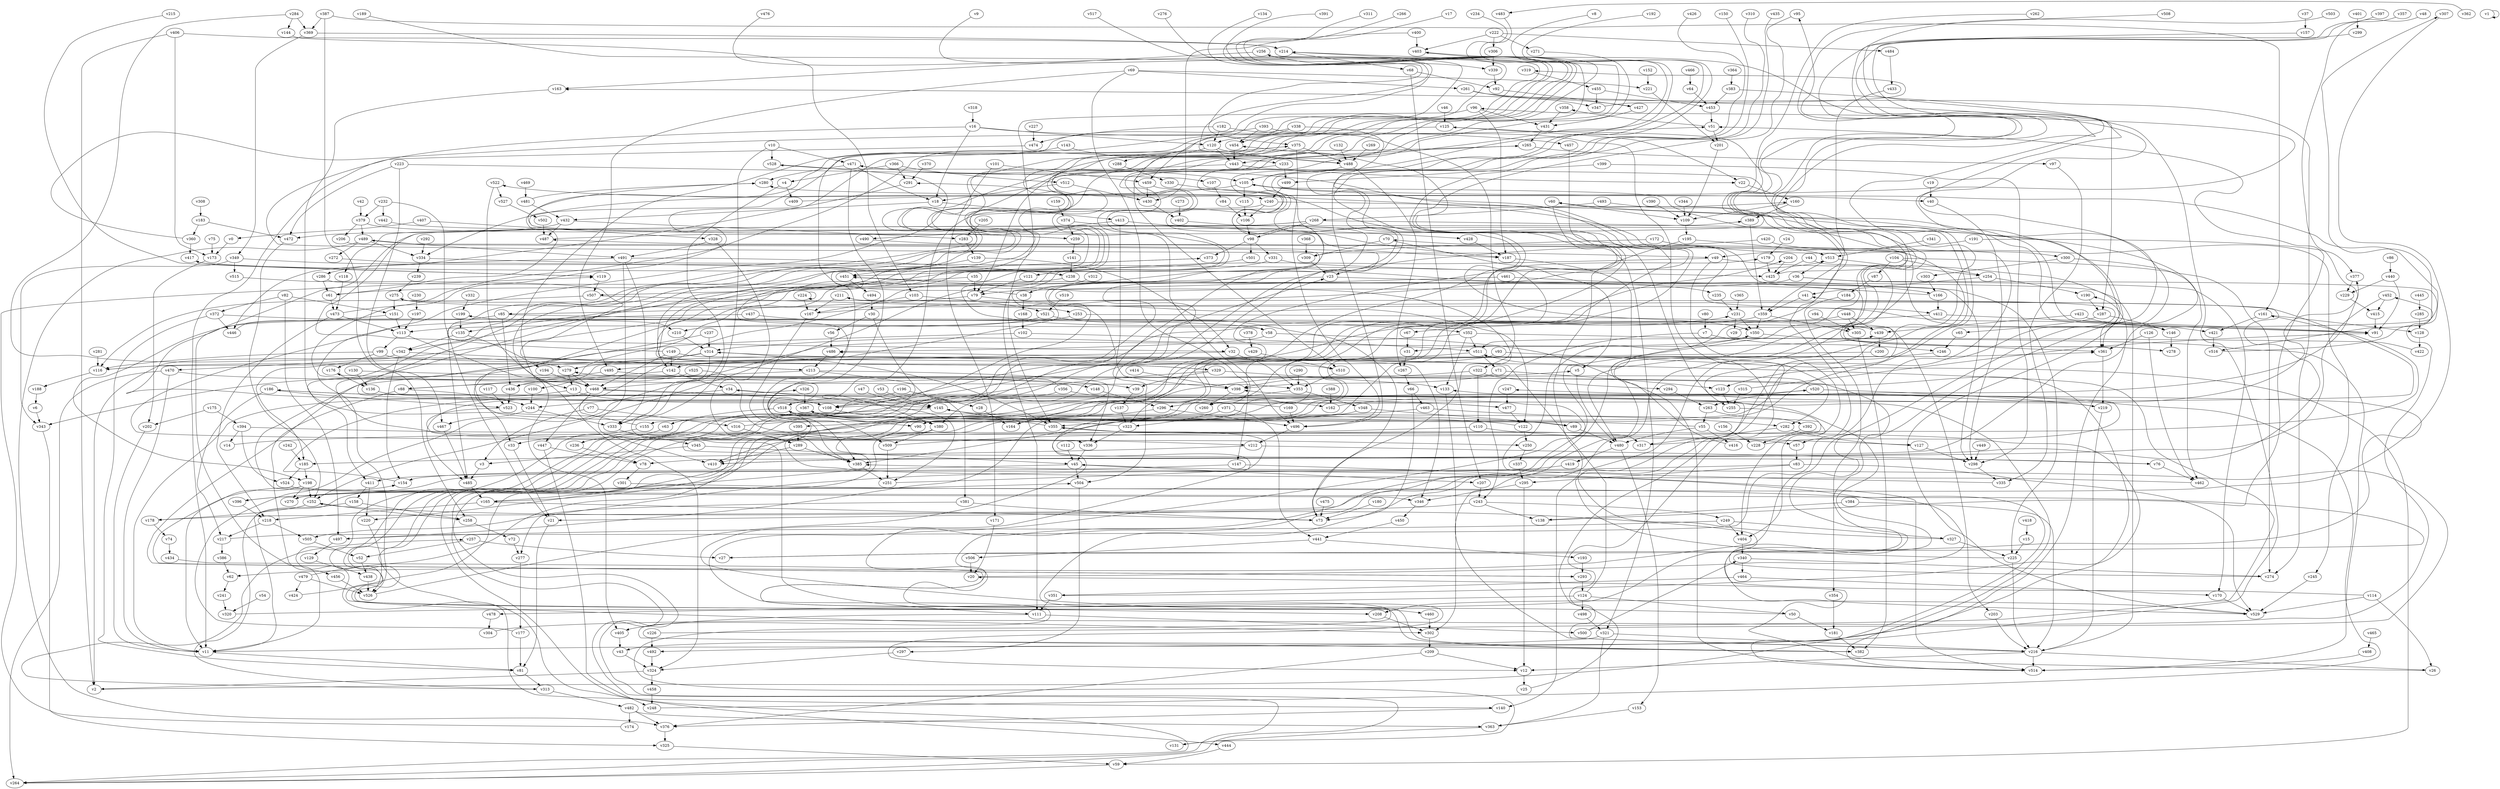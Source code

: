 // Benchmark game 789 - 530 vertices
// time_bound: 238
// targets: v345
digraph G {
    v0 [name="v0", player=0];
    v1 [name="v1", player=0];
    v2 [name="v2", player=0];
    v3 [name="v3", player=0];
    v4 [name="v4", player=0];
    v5 [name="v5", player=0];
    v6 [name="v6", player=0];
    v7 [name="v7", player=1];
    v8 [name="v8", player=0];
    v9 [name="v9", player=0];
    v10 [name="v10", player=1];
    v11 [name="v11", player=0];
    v12 [name="v12", player=0];
    v13 [name="v13", player=0];
    v14 [name="v14", player=1];
    v15 [name="v15", player=0];
    v16 [name="v16", player=1];
    v17 [name="v17", player=0];
    v18 [name="v18", player=0];
    v19 [name="v19", player=0];
    v20 [name="v20", player=1];
    v21 [name="v21", player=0];
    v22 [name="v22", player=1];
    v23 [name="v23", player=0];
    v24 [name="v24", player=0];
    v25 [name="v25", player=0];
    v26 [name="v26", player=1];
    v27 [name="v27", player=0];
    v28 [name="v28", player=1];
    v29 [name="v29", player=1];
    v30 [name="v30", player=0];
    v31 [name="v31", player=1];
    v32 [name="v32", player=1];
    v33 [name="v33", player=1];
    v34 [name="v34", player=1];
    v35 [name="v35", player=0];
    v36 [name="v36", player=1];
    v37 [name="v37", player=0];
    v38 [name="v38", player=0];
    v39 [name="v39", player=1];
    v40 [name="v40", player=0];
    v41 [name="v41", player=1];
    v42 [name="v42", player=0];
    v43 [name="v43", player=0];
    v44 [name="v44", player=1];
    v45 [name="v45", player=1];
    v46 [name="v46", player=0];
    v47 [name="v47", player=0];
    v48 [name="v48", player=0];
    v49 [name="v49", player=0];
    v50 [name="v50", player=1];
    v51 [name="v51", player=1];
    v52 [name="v52", player=1];
    v53 [name="v53", player=0];
    v54 [name="v54", player=1];
    v55 [name="v55", player=0];
    v56 [name="v56", player=1];
    v57 [name="v57", player=0];
    v58 [name="v58", player=1];
    v59 [name="v59", player=1];
    v60 [name="v60", player=1];
    v61 [name="v61", player=1];
    v62 [name="v62", player=0];
    v63 [name="v63", player=0];
    v64 [name="v64", player=1];
    v65 [name="v65", player=1];
    v66 [name="v66", player=1];
    v67 [name="v67", player=0];
    v68 [name="v68", player=0];
    v69 [name="v69", player=1];
    v70 [name="v70", player=1];
    v71 [name="v71", player=0];
    v72 [name="v72", player=1];
    v73 [name="v73", player=0];
    v74 [name="v74", player=1];
    v75 [name="v75", player=0];
    v76 [name="v76", player=1];
    v77 [name="v77", player=1];
    v78 [name="v78", player=1];
    v79 [name="v79", player=1];
    v80 [name="v80", player=1];
    v81 [name="v81", player=0];
    v82 [name="v82", player=1];
    v83 [name="v83", player=1];
    v84 [name="v84", player=0];
    v85 [name="v85", player=0];
    v86 [name="v86", player=0];
    v87 [name="v87", player=1];
    v88 [name="v88", player=1];
    v89 [name="v89", player=1];
    v90 [name="v90", player=0];
    v91 [name="v91", player=1];
    v92 [name="v92", player=0];
    v93 [name="v93", player=0];
    v94 [name="v94", player=0];
    v95 [name="v95", player=0];
    v96 [name="v96", player=1];
    v97 [name="v97", player=1];
    v98 [name="v98", player=0];
    v99 [name="v99", player=1];
    v100 [name="v100", player=0];
    v101 [name="v101", player=1];
    v102 [name="v102", player=1];
    v103 [name="v103", player=0];
    v104 [name="v104", player=0];
    v105 [name="v105", player=1];
    v106 [name="v106", player=0];
    v107 [name="v107", player=1];
    v108 [name="v108", player=0];
    v109 [name="v109", player=1];
    v110 [name="v110", player=1];
    v111 [name="v111", player=1];
    v112 [name="v112", player=0];
    v113 [name="v113", player=1];
    v114 [name="v114", player=1];
    v115 [name="v115", player=0];
    v116 [name="v116", player=1];
    v117 [name="v117", player=0];
    v118 [name="v118", player=1];
    v119 [name="v119", player=0];
    v120 [name="v120", player=0];
    v121 [name="v121", player=1];
    v122 [name="v122", player=1];
    v123 [name="v123", player=0];
    v124 [name="v124", player=1];
    v125 [name="v125", player=1];
    v126 [name="v126", player=0];
    v127 [name="v127", player=0];
    v128 [name="v128", player=0];
    v129 [name="v129", player=0];
    v130 [name="v130", player=1];
    v131 [name="v131", player=1];
    v132 [name="v132", player=1];
    v133 [name="v133", player=1];
    v134 [name="v134", player=0];
    v135 [name="v135", player=1];
    v136 [name="v136", player=0];
    v137 [name="v137", player=1];
    v138 [name="v138", player=0];
    v139 [name="v139", player=1];
    v140 [name="v140", player=0];
    v141 [name="v141", player=0];
    v142 [name="v142", player=1];
    v143 [name="v143", player=0];
    v144 [name="v144", player=0];
    v145 [name="v145", player=1];
    v146 [name="v146", player=1];
    v147 [name="v147", player=1];
    v148 [name="v148", player=1];
    v149 [name="v149", player=1];
    v150 [name="v150", player=1];
    v151 [name="v151", player=1];
    v152 [name="v152", player=0];
    v153 [name="v153", player=1];
    v154 [name="v154", player=1];
    v155 [name="v155", player=0];
    v156 [name="v156", player=1];
    v157 [name="v157", player=1];
    v158 [name="v158", player=1];
    v159 [name="v159", player=0];
    v160 [name="v160", player=0];
    v161 [name="v161", player=0];
    v162 [name="v162", player=0];
    v163 [name="v163", player=0];
    v164 [name="v164", player=0];
    v165 [name="v165", player=1];
    v166 [name="v166", player=0];
    v167 [name="v167", player=0];
    v168 [name="v168", player=1];
    v169 [name="v169", player=1];
    v170 [name="v170", player=0];
    v171 [name="v171", player=0];
    v172 [name="v172", player=1];
    v173 [name="v173", player=0];
    v174 [name="v174", player=0];
    v175 [name="v175", player=0];
    v176 [name="v176", player=0];
    v177 [name="v177", player=1];
    v178 [name="v178", player=0];
    v179 [name="v179", player=0];
    v180 [name="v180", player=0];
    v181 [name="v181", player=1];
    v182 [name="v182", player=1];
    v183 [name="v183", player=0];
    v184 [name="v184", player=0];
    v185 [name="v185", player=1];
    v186 [name="v186", player=1];
    v187 [name="v187", player=0];
    v188 [name="v188", player=1];
    v189 [name="v189", player=0];
    v190 [name="v190", player=1];
    v191 [name="v191", player=0];
    v192 [name="v192", player=0];
    v193 [name="v193", player=0];
    v194 [name="v194", player=1];
    v195 [name="v195", player=1];
    v196 [name="v196", player=1];
    v197 [name="v197", player=1];
    v198 [name="v198", player=0];
    v199 [name="v199", player=0];
    v200 [name="v200", player=0];
    v201 [name="v201", player=1];
    v202 [name="v202", player=1];
    v203 [name="v203", player=0];
    v204 [name="v204", player=0];
    v205 [name="v205", player=0];
    v206 [name="v206", player=0];
    v207 [name="v207", player=0];
    v208 [name="v208", player=0];
    v209 [name="v209", player=1];
    v210 [name="v210", player=1];
    v211 [name="v211", player=0];
    v212 [name="v212", player=0];
    v213 [name="v213", player=1];
    v214 [name="v214", player=0];
    v215 [name="v215", player=0];
    v216 [name="v216", player=1];
    v217 [name="v217", player=0];
    v218 [name="v218", player=0];
    v219 [name="v219", player=0];
    v220 [name="v220", player=0];
    v221 [name="v221", player=1];
    v222 [name="v222", player=1];
    v223 [name="v223", player=1];
    v224 [name="v224", player=1];
    v225 [name="v225", player=1];
    v226 [name="v226", player=1];
    v227 [name="v227", player=1];
    v228 [name="v228", player=0];
    v229 [name="v229", player=0];
    v230 [name="v230", player=0];
    v231 [name="v231", player=0];
    v232 [name="v232", player=1];
    v233 [name="v233", player=0];
    v234 [name="v234", player=1];
    v235 [name="v235", player=1];
    v236 [name="v236", player=1];
    v237 [name="v237", player=0];
    v238 [name="v238", player=0];
    v239 [name="v239", player=0];
    v240 [name="v240", player=1];
    v241 [name="v241", player=0];
    v242 [name="v242", player=0];
    v243 [name="v243", player=1];
    v244 [name="v244", player=1];
    v245 [name="v245", player=0];
    v246 [name="v246", player=0];
    v247 [name="v247", player=0];
    v248 [name="v248", player=1];
    v249 [name="v249", player=0];
    v250 [name="v250", player=1];
    v251 [name="v251", player=0];
    v252 [name="v252", player=1];
    v253 [name="v253", player=0];
    v254 [name="v254", player=0];
    v255 [name="v255", player=0];
    v256 [name="v256", player=0];
    v257 [name="v257", player=0];
    v258 [name="v258", player=0];
    v259 [name="v259", player=0];
    v260 [name="v260", player=1];
    v261 [name="v261", player=1];
    v262 [name="v262", player=1];
    v263 [name="v263", player=1];
    v264 [name="v264", player=0];
    v265 [name="v265", player=0];
    v266 [name="v266", player=1];
    v267 [name="v267", player=1];
    v268 [name="v268", player=0];
    v269 [name="v269", player=0];
    v270 [name="v270", player=1];
    v271 [name="v271", player=1];
    v272 [name="v272", player=1];
    v273 [name="v273", player=0];
    v274 [name="v274", player=1];
    v275 [name="v275", player=0];
    v276 [name="v276", player=0];
    v277 [name="v277", player=1];
    v278 [name="v278", player=0];
    v279 [name="v279", player=1];
    v280 [name="v280", player=0];
    v281 [name="v281", player=1];
    v282 [name="v282", player=1];
    v283 [name="v283", player=0];
    v284 [name="v284", player=1];
    v285 [name="v285", player=0];
    v286 [name="v286", player=1];
    v287 [name="v287", player=0];
    v288 [name="v288", player=1];
    v289 [name="v289", player=1];
    v290 [name="v290", player=0];
    v291 [name="v291", player=0];
    v292 [name="v292", player=0];
    v293 [name="v293", player=1];
    v294 [name="v294", player=0];
    v295 [name="v295", player=1];
    v296 [name="v296", player=0];
    v297 [name="v297", player=1];
    v298 [name="v298", player=0];
    v299 [name="v299", player=0];
    v300 [name="v300", player=1];
    v301 [name="v301", player=1];
    v302 [name="v302", player=0];
    v303 [name="v303", player=0];
    v304 [name="v304", player=0];
    v305 [name="v305", player=0];
    v306 [name="v306", player=0];
    v307 [name="v307", player=0];
    v308 [name="v308", player=1];
    v309 [name="v309", player=0];
    v310 [name="v310", player=0];
    v311 [name="v311", player=0];
    v312 [name="v312", player=0];
    v313 [name="v313", player=0];
    v314 [name="v314", player=0];
    v315 [name="v315", player=1];
    v316 [name="v316", player=0];
    v317 [name="v317", player=1];
    v318 [name="v318", player=1];
    v319 [name="v319", player=1];
    v320 [name="v320", player=0];
    v321 [name="v321", player=1];
    v322 [name="v322", player=0];
    v323 [name="v323", player=0];
    v324 [name="v324", player=1];
    v325 [name="v325", player=0];
    v326 [name="v326", player=0];
    v327 [name="v327", player=0];
    v328 [name="v328", player=0];
    v329 [name="v329", player=0];
    v330 [name="v330", player=1];
    v331 [name="v331", player=0];
    v332 [name="v332", player=0];
    v333 [name="v333", player=1];
    v334 [name="v334", player=0];
    v335 [name="v335", player=1];
    v336 [name="v336", player=1];
    v337 [name="v337", player=0];
    v338 [name="v338", player=0];
    v339 [name="v339", player=0];
    v340 [name="v340", player=0];
    v341 [name="v341", player=1];
    v342 [name="v342", player=0];
    v343 [name="v343", player=0];
    v344 [name="v344", player=0];
    v345 [name="v345", player=1, target=1];
    v346 [name="v346", player=1];
    v347 [name="v347", player=1];
    v348 [name="v348", player=0];
    v349 [name="v349", player=0];
    v350 [name="v350", player=0];
    v351 [name="v351", player=1];
    v352 [name="v352", player=0];
    v353 [name="v353", player=0];
    v354 [name="v354", player=0];
    v355 [name="v355", player=1];
    v356 [name="v356", player=0];
    v357 [name="v357", player=0];
    v358 [name="v358", player=1];
    v359 [name="v359", player=0];
    v360 [name="v360", player=0];
    v361 [name="v361", player=0];
    v362 [name="v362", player=0];
    v363 [name="v363", player=1];
    v364 [name="v364", player=0];
    v365 [name="v365", player=0];
    v366 [name="v366", player=1];
    v367 [name="v367", player=1];
    v368 [name="v368", player=0];
    v369 [name="v369", player=1];
    v370 [name="v370", player=0];
    v371 [name="v371", player=1];
    v372 [name="v372", player=1];
    v373 [name="v373", player=0];
    v374 [name="v374", player=1];
    v375 [name="v375", player=1];
    v376 [name="v376", player=1];
    v377 [name="v377", player=0];
    v378 [name="v378", player=1];
    v379 [name="v379", player=0];
    v380 [name="v380", player=0];
    v381 [name="v381", player=0];
    v382 [name="v382", player=1];
    v383 [name="v383", player=0];
    v384 [name="v384", player=0];
    v385 [name="v385", player=0];
    v386 [name="v386", player=1];
    v387 [name="v387", player=1];
    v388 [name="v388", player=0];
    v389 [name="v389", player=0];
    v390 [name="v390", player=0];
    v391 [name="v391", player=0];
    v392 [name="v392", player=1];
    v393 [name="v393", player=1];
    v394 [name="v394", player=0];
    v395 [name="v395", player=1];
    v396 [name="v396", player=0];
    v397 [name="v397", player=1];
    v398 [name="v398", player=0];
    v399 [name="v399", player=1];
    v400 [name="v400", player=1];
    v401 [name="v401", player=1];
    v402 [name="v402", player=0];
    v403 [name="v403", player=0];
    v404 [name="v404", player=0];
    v405 [name="v405", player=1];
    v406 [name="v406", player=0];
    v407 [name="v407", player=0];
    v408 [name="v408", player=1];
    v409 [name="v409", player=0];
    v410 [name="v410", player=0];
    v411 [name="v411", player=0];
    v412 [name="v412", player=1];
    v413 [name="v413", player=0];
    v414 [name="v414", player=0];
    v415 [name="v415", player=1];
    v416 [name="v416", player=1];
    v417 [name="v417", player=0];
    v418 [name="v418", player=1];
    v419 [name="v419", player=0];
    v420 [name="v420", player=0];
    v421 [name="v421", player=1];
    v422 [name="v422", player=0];
    v423 [name="v423", player=0];
    v424 [name="v424", player=1];
    v425 [name="v425", player=0];
    v426 [name="v426", player=0];
    v427 [name="v427", player=1];
    v428 [name="v428", player=1];
    v429 [name="v429", player=0];
    v430 [name="v430", player=1];
    v431 [name="v431", player=0];
    v432 [name="v432", player=0];
    v433 [name="v433", player=0];
    v434 [name="v434", player=1];
    v435 [name="v435", player=0];
    v436 [name="v436", player=1];
    v437 [name="v437", player=1];
    v438 [name="v438", player=1];
    v439 [name="v439", player=1];
    v440 [name="v440", player=1];
    v441 [name="v441", player=0];
    v442 [name="v442", player=1];
    v443 [name="v443", player=1];
    v444 [name="v444", player=1];
    v445 [name="v445", player=1];
    v446 [name="v446", player=1];
    v447 [name="v447", player=0];
    v448 [name="v448", player=1];
    v449 [name="v449", player=0];
    v450 [name="v450", player=0];
    v451 [name="v451", player=0];
    v452 [name="v452", player=1];
    v453 [name="v453", player=1];
    v454 [name="v454", player=0];
    v455 [name="v455", player=0];
    v456 [name="v456", player=0];
    v457 [name="v457", player=1];
    v458 [name="v458", player=0];
    v459 [name="v459", player=1];
    v460 [name="v460", player=1];
    v461 [name="v461", player=0];
    v462 [name="v462", player=1];
    v463 [name="v463", player=1];
    v464 [name="v464", player=0];
    v465 [name="v465", player=1];
    v466 [name="v466", player=1];
    v467 [name="v467", player=1];
    v468 [name="v468", player=1];
    v469 [name="v469", player=1];
    v470 [name="v470", player=1];
    v471 [name="v471", player=1];
    v472 [name="v472", player=1];
    v473 [name="v473", player=0];
    v474 [name="v474", player=0];
    v475 [name="v475", player=1];
    v476 [name="v476", player=0];
    v477 [name="v477", player=0];
    v478 [name="v478", player=0];
    v479 [name="v479", player=0];
    v480 [name="v480", player=1];
    v481 [name="v481", player=0];
    v482 [name="v482", player=1];
    v483 [name="v483", player=1];
    v484 [name="v484", player=0];
    v485 [name="v485", player=0];
    v486 [name="v486", player=0];
    v487 [name="v487", player=1];
    v488 [name="v488", player=1];
    v489 [name="v489", player=0];
    v490 [name="v490", player=0];
    v491 [name="v491", player=1];
    v492 [name="v492", player=1];
    v493 [name="v493", player=1];
    v494 [name="v494", player=0];
    v495 [name="v495", player=0];
    v496 [name="v496", player=0];
    v497 [name="v497", player=1];
    v498 [name="v498", player=0];
    v499 [name="v499", player=1];
    v500 [name="v500", player=1];
    v501 [name="v501", player=1];
    v502 [name="v502", player=0];
    v503 [name="v503", player=1];
    v504 [name="v504", player=1];
    v505 [name="v505", player=1];
    v506 [name="v506", player=1];
    v507 [name="v507", player=1];
    v508 [name="v508", player=1];
    v509 [name="v509", player=1];
    v510 [name="v510", player=1];
    v511 [name="v511", player=0];
    v512 [name="v512", player=1];
    v513 [name="v513", player=0];
    v514 [name="v514", player=1];
    v515 [name="v515", player=1];
    v516 [name="v516", player=0];
    v517 [name="v517", player=1];
    v518 [name="v518", player=1];
    v519 [name="v519", player=0];
    v520 [name="v520", player=0];
    v521 [name="v521", player=0];
    v522 [name="v522", player=1];
    v523 [name="v523", player=0];
    v524 [name="v524", player=0];
    v525 [name="v525", player=0];
    v526 [name="v526", player=0];
    v527 [name="v527", player=0];
    v528 [name="v528", player=0];
    v529 [name="v529", player=1];

    v0 -> v173;
    v1 -> v1;
    v2 -> v190 [constraint="t < 13"];
    v3 -> v485;
    v4 -> v409;
    v5 -> v480;
    v6 -> v343;
    v7 -> v243;
    v8 -> v108 [constraint="t mod 4 == 3"];
    v9 -> v61 [constraint="t >= 1"];
    v10 -> v471;
    v11 -> v81;
    v12 -> v25;
    v13 -> v145;
    v14 -> v161 [constraint="t mod 2 == 1"];
    v15 -> v225;
    v16 -> v11;
    v17 -> v470 [constraint="t >= 1"];
    v18 -> v432;
    v19 -> v40;
    v20 -> v385 [constraint="t mod 2 == 1"];
    v21 -> v81;
    v22 -> v160;
    v23 -> v225;
    v24 -> v179;
    v25 -> v511 [constraint="t < 11"];
    v26 -> v20 [constraint="t mod 5 == 3"];
    v27 -> v247 [constraint="t mod 2 == 0"];
    v28 -> v164;
    v29 -> v307 [constraint="t < 7"];
    v30 -> v56;
    v31 -> v267;
    v32 -> v495 [constraint="t >= 2"];
    v33 -> v21;
    v34 -> v244;
    v35 -> v135 [constraint="t mod 3 == 2"];
    v36 -> v516 [constraint="t < 5"];
    v37 -> v157;
    v38 -> v373 [constraint="t < 8"];
    v39 -> v137;
    v40 -> v298;
    v41 -> v359;
    v42 -> v379;
    v43 -> v324;
    v44 -> v278 [constraint="t < 10"];
    v45 -> v154;
    v46 -> v125;
    v47 -> v145;
    v48 -> v260 [constraint="t mod 5 == 2"];
    v49 -> v216;
    v50 -> v355 [constraint="t < 5"];
    v51 -> v358 [constraint="t < 6"];
    v52 -> v438;
    v53 -> v145;
    v54 -> v320;
    v55 -> v5 [constraint="t < 10"];
    v56 -> v486;
    v57 -> v83;
    v58 -> v486;
    v59 -> v264;
    v60 -> v321;
    v61 -> v473;
    v62 -> v241;
    v63 -> v236;
    v64 -> v453;
    v65 -> v246;
    v66 -> v73;
    v67 -> v31;
    v68 -> v92;
    v69 -> v261;
    v70 -> v5;
    v71 -> v123;
    v72 -> v277;
    v73 -> v451 [constraint="t >= 3"];
    v74 -> v434;
    v75 -> v173;
    v76 -> v489 [constraint="t < 5"];
    v77 -> v3;
    v78 -> v301;
    v79 -> v122;
    v80 -> v7;
    v81 -> v313;
    v82 -> v151;
    v83 -> v505 [constraint="t < 7"];
    v84 -> v106;
    v85 -> v352;
    v86 -> v440;
    v87 -> v184;
    v88 -> v244;
    v89 -> v176 [constraint="t < 13"];
    v90 -> v511 [constraint="t >= 1"];
    v91 -> v60 [constraint="t >= 3"];
    v92 -> v427;
    v93 -> v59;
    v94 -> v305;
    v95 -> v385 [constraint="t < 12"];
    v96 -> v355;
    v97 -> v335;
    v98 -> v501;
    v99 -> v176;
    v100 -> v244;
    v101 -> v459;
    v102 -> v33;
    v103 -> v167;
    v104 -> v87;
    v105 -> v412 [constraint="t < 10"];
    v106 -> v98;
    v107 -> v84;
    v108 -> v380;
    v109 -> v195;
    v110 -> v127;
    v111 -> v405;
    v112 -> v45;
    v113 -> v405;
    v114 -> v163 [constraint="t mod 2 == 0"];
    v115 -> v106;
    v116 -> v199 [constraint="t mod 3 == 2"];
    v117 -> v523;
    v118 -> v473;
    v119 -> v417 [constraint="t < 10"];
    v120 -> v488;
    v121 -> v79;
    v122 -> v375 [constraint="t < 11"];
    v123 -> v255;
    v124 -> v478;
    v125 -> v22;
    v126 -> v361;
    v127 -> v298;
    v128 -> v422;
    v129 -> v438;
    v130 -> v43 [constraint="t >= 3"];
    v131 -> v350 [constraint="t >= 2"];
    v132 -> v488;
    v133 -> v302;
    v134 -> v468 [constraint="t mod 5 == 0"];
    v135 -> v342;
    v136 -> v529 [constraint="t < 14"];
    v137 -> v323;
    v138 -> v51 [constraint="t mod 5 == 3"];
    v139 -> v451;
    v140 -> v376;
    v141 -> v238;
    v142 -> v436;
    v143 -> v233;
    v144 -> v103;
    v145 -> v155;
    v146 -> v70 [constraint="t >= 1"];
    v147 -> v411;
    v148 -> v296;
    v149 -> v160 [constraint="t < 10"];
    v150 -> v220 [constraint="t < 7"];
    v151 -> v198 [constraint="t mod 2 == 1"];
    v152 -> v221;
    v153 -> v363;
    v154 -> v326 [constraint="t mod 2 == 1"];
    v155 -> v256 [constraint="t >= 1"];
    v156 -> v228;
    v157 -> v12 [constraint="t >= 4"];
    v158 -> v258;
    v159 -> v374;
    v160 -> v389;
    v161 -> v128;
    v162 -> v377 [constraint="t < 11"];
    v163 -> v411;
    v164 -> v361 [constraint="t < 7"];
    v165 -> v179 [constraint="t < 6"];
    v166 -> v522 [constraint="t < 14"];
    v167 -> v454 [constraint="t >= 2"];
    v168 -> v102;
    v169 -> v389 [constraint="t mod 5 == 1"];
    v170 -> v529;
    v171 -> v20;
    v172 -> v245;
    v173 -> v202;
    v174 -> v119 [constraint="t < 6"];
    v175 -> v202;
    v176 -> v136;
    v177 -> v439 [constraint="t >= 4"];
    v178 -> v74;
    v179 -> v425;
    v180 -> v73;
    v181 -> v382;
    v182 -> v120;
    v183 -> v472;
    v184 -> v354;
    v185 -> v524;
    v186 -> v523;
    v187 -> v480;
    v188 -> v6;
    v189 -> v375 [constraint="t < 5"];
    v190 -> v287;
    v191 -> v377;
    v192 -> v108 [constraint="t < 6"];
    v193 -> v293;
    v194 -> v468;
    v195 -> v140;
    v196 -> v28;
    v197 -> v113;
    v198 -> v270;
    v199 -> v135;
    v200 -> v380 [constraint="t < 15"];
    v201 -> v109;
    v202 -> v11;
    v203 -> v216;
    v204 -> v425;
    v205 -> v283;
    v206 -> v264 [constraint="t < 12"];
    v207 -> v243;
    v208 -> v302;
    v209 -> v376;
    v210 -> v314;
    v211 -> v146 [constraint="t >= 5"];
    v212 -> v76;
    v213 -> v140 [constraint="t >= 5"];
    v214 -> v68;
    v215 -> v119 [constraint="t >= 1"];
    v216 -> v403 [constraint="t < 15"];
    v217 -> v41 [constraint="t < 15"];
    v218 -> v505;
    v219 -> v487 [constraint="t < 15"];
    v220 -> v526;
    v221 -> v201;
    v222 -> v484;
    v223 -> v467;
    v224 -> v167;
    v225 -> v528 [constraint="t >= 2"];
    v226 -> v486 [constraint="t mod 4 == 2"];
    v227 -> v474;
    v228 -> v133 [constraint="t mod 4 == 2"];
    v229 -> v415;
    v230 -> v197;
    v231 -> v29;
    v232 -> v379;
    v233 -> v142 [constraint="t >= 5"];
    v234 -> v187 [constraint="t mod 2 == 1"];
    v235 -> v231;
    v236 -> v78;
    v237 -> v293 [constraint="t mod 5 == 2"];
    v238 -> v298;
    v239 -> v275;
    v240 -> v106;
    v241 -> v320;
    v242 -> v185;
    v243 -> v21;
    v244 -> v467;
    v245 -> v529;
    v246 -> v100 [constraint="t >= 5"];
    v247 -> v477;
    v248 -> v398 [constraint="t >= 4"];
    v249 -> v327;
    v250 -> v337;
    v251 -> v204 [constraint="t mod 2 == 0"];
    v252 -> v178;
    v253 -> v113;
    v254 -> v190;
    v255 -> v404;
    v256 -> v339;
    v257 -> v52;
    v258 -> v72;
    v259 -> v214 [constraint="t < 15"];
    v260 -> v275 [constraint="t mod 5 == 1"];
    v261 -> v274;
    v262 -> v382 [constraint="t < 9"];
    v263 -> v55;
    v264 -> v23 [constraint="t mod 5 == 1"];
    v265 -> v97;
    v266 -> v329 [constraint="t < 6"];
    v267 -> v66;
    v268 -> v32 [constraint="t < 14"];
    v269 -> v488;
    v270 -> v504 [constraint="t < 7"];
    v271 -> v252 [constraint="t mod 3 == 2"];
    v272 -> v58 [constraint="t mod 3 == 0"];
    v273 -> v402;
    v274 -> v252 [constraint="t mod 4 == 2"];
    v275 -> v444 [constraint="t >= 2"];
    v276 -> v477 [constraint="t < 15"];
    v277 -> v177;
    v278 -> v451 [constraint="t >= 1"];
    v279 -> v468;
    v280 -> v259 [constraint="t < 8"];
    v281 -> v116;
    v282 -> v317;
    v283 -> v139;
    v284 -> v279 [constraint="t mod 2 == 0"];
    v285 -> v128;
    v286 -> v529 [constraint="t mod 4 == 2"];
    v287 -> v146;
    v288 -> v330;
    v289 -> v385;
    v290 -> v353;
    v291 -> v286 [constraint="t mod 4 == 2"];
    v292 -> v334;
    v293 -> v154 [constraint="t mod 3 == 2"];
    v294 -> v263;
    v295 -> v12;
    v296 -> v496;
    v297 -> v324;
    v298 -> v335;
    v299 -> v91 [constraint="t mod 3 == 1"];
    v300 -> v462;
    v301 -> v514 [constraint="t >= 1"];
    v302 -> v209;
    v303 -> v166;
    v304 -> v280 [constraint="t < 5"];
    v305 -> v382;
    v306 -> v339;
    v307 -> v270 [constraint="t >= 4"];
    v308 -> v183;
    v309 -> v23;
    v310 -> v396 [constraint="t mod 2 == 1"];
    v311 -> v240 [constraint="t < 13"];
    v312 -> v38;
    v313 -> v257 [constraint="t >= 5"];
    v314 -> v185;
    v315 -> v91 [constraint="t >= 4"];
    v316 -> v471 [constraint="t >= 5"];
    v317 -> v367 [constraint="t >= 4"];
    v318 -> v16;
    v319 -> v455;
    v320 -> v279 [constraint="t mod 3 == 1"];
    v321 -> v363;
    v322 -> v110;
    v323 -> v291 [constraint="t < 10"];
    v324 -> v458;
    v325 -> v59;
    v326 -> v367;
    v327 -> v34 [constraint="t < 8"];
    v328 -> v289;
    v329 -> v208 [constraint="t >= 5"];
    v330 -> v165 [constraint="t >= 4"];
    v331 -> v451;
    v332 -> v199;
    v333 -> v345;
    v334 -> v497 [constraint="t < 15"];
    v335 -> v105 [constraint="t >= 5"];
    v336 -> v45;
    v337 -> v295;
    v338 -> v459;
    v339 -> v92;
    v340 -> v274;
    v341 -> v513;
    v342 -> v213;
    v343 -> v325;
    v344 -> v109;
    v345 -> v3;
    v346 -> v450;
    v347 -> v319 [constraint="t mod 4 == 3"];
    v348 -> v89;
    v349 -> v238;
    v350 -> v31;
    v351 -> v355 [constraint="t >= 1"];
    v352 -> v314;
    v353 -> v296;
    v354 -> v181;
    v355 -> v145 [constraint="t >= 4"];
    v356 -> v468 [constraint="t < 8"];
    v357 -> v492 [constraint="t < 7"];
    v358 -> v431;
    v359 -> v305;
    v360 -> v51 [constraint="t mod 5 == 4"];
    v361 -> v219;
    v362 -> v483 [constraint="t mod 3 == 0"];
    v363 -> v131;
    v364 -> v383;
    v365 -> v231;
    v366 -> v4;
    v367 -> v380;
    v368 -> v309;
    v369 -> v349;
    v370 -> v291;
    v371 -> v323;
    v372 -> v216 [constraint="t mod 5 == 4"];
    v373 -> v342 [constraint="t < 5"];
    v374 -> v302 [constraint="t mod 5 == 1"];
    v375 -> v510;
    v376 -> v325;
    v377 -> v229;
    v378 -> v429;
    v379 -> v496;
    v380 -> v264 [constraint="t < 9"];
    v381 -> v73;
    v382 -> v186 [constraint="t mod 2 == 1"];
    v383 -> v287;
    v384 -> v216;
    v385 -> v251;
    v386 -> v62;
    v387 -> v161;
    v388 -> v162;
    v389 -> v359;
    v390 -> v109;
    v391 -> v250 [constraint="t mod 4 == 0"];
    v392 -> v228;
    v393 -> v454;
    v394 -> v524;
    v395 -> v289;
    v396 -> v218;
    v397 -> v62 [constraint="t < 14"];
    v398 -> v260;
    v399 -> v499;
    v400 -> v403;
    v401 -> v299;
    v402 -> v460 [constraint="t mod 2 == 1"];
    v403 -> v88 [constraint="t < 10"];
    v404 -> v340;
    v405 -> v43;
    v406 -> v214;
    v407 -> v0;
    v408 -> v514;
    v409 -> v96 [constraint="t < 13"];
    v410 -> v211 [constraint="t >= 1"];
    v411 -> v220;
    v412 -> v67;
    v413 -> v428;
    v414 -> v398;
    v415 -> v91;
    v416 -> v125 [constraint="t >= 2"];
    v417 -> v235 [constraint="t < 5"];
    v418 -> v15;
    v419 -> v313 [constraint="t < 11"];
    v420 -> v23;
    v421 -> v516;
    v422 -> v511 [constraint="t mod 4 == 1"];
    v423 -> v421;
    v424 -> v518 [constraint="t < 10"];
    v425 -> v95 [constraint="t < 15"];
    v426 -> v350 [constraint="t < 9"];
    v427 -> v431;
    v428 -> v187;
    v429 -> v510;
    v430 -> v402;
    v431 -> v265;
    v432 -> v472;
    v433 -> v359;
    v434 -> v382 [constraint="t mod 2 == 1"];
    v435 -> v396 [constraint="t < 8"];
    v436 -> v523;
    v437 -> v58;
    v438 -> v526;
    v439 -> v214 [constraint="t < 5"];
    v440 -> v229;
    v441 -> v506;
    v442 -> v78 [constraint="t mod 4 == 1"];
    v443 -> v79;
    v444 -> v59;
    v445 -> v285;
    v446 -> v210 [constraint="t >= 5"];
    v447 -> v248;
    v448 -> v439;
    v449 -> v298;
    v450 -> v441;
    v451 -> v494;
    v452 -> v410 [constraint="t < 8"];
    v453 -> v51;
    v454 -> v443;
    v455 -> v347;
    v456 -> v526;
    v457 -> v255;
    v458 -> v248;
    v459 -> v187 [constraint="t >= 5"];
    v460 -> v302;
    v461 -> v111;
    v462 -> v513 [constraint="t < 15"];
    v463 -> v282;
    v464 -> v170;
    v465 -> v408;
    v466 -> v64;
    v467 -> v485;
    v468 -> v447;
    v469 -> v481;
    v470 -> v11;
    v471 -> v105;
    v472 -> v252;
    v473 -> v265 [constraint="t < 10"];
    v474 -> v49 [constraint="t < 14"];
    v475 -> v73;
    v476 -> v488 [constraint="t >= 5"];
    v477 -> v122;
    v478 -> v304;
    v479 -> v231 [constraint="t >= 3"];
    v480 -> v419;
    v481 -> v280 [constraint="t >= 4"];
    v482 -> v363;
    v483 -> v116 [constraint="t < 11"];
    v484 -> v433;
    v485 -> v165;
    v486 -> v213;
    v487 -> v60 [constraint="t < 11"];
    v488 -> v267;
    v489 -> v334;
    v490 -> v123 [constraint="t < 6"];
    v491 -> v333;
    v492 -> v324;
    v493 -> v268;
    v494 -> v30;
    v495 -> v343;
    v496 -> v212;
    v497 -> v129;
    v498 -> v321;
    v499 -> v240;
    v500 -> v45 [constraint="t < 6"];
    v501 -> v329 [constraint="t >= 3"];
    v502 -> v487;
    v503 -> v90 [constraint="t < 10"];
    v504 -> v297;
    v505 -> v52;
    v506 -> v20;
    v507 -> v116;
    v508 -> v178 [constraint="t < 5"];
    v509 -> v317 [constraint="t mod 3 == 0"];
    v510 -> v353;
    v511 -> v346 [constraint="t mod 2 == 0"];
    v512 -> v18;
    v513 -> v254;
    v514 -> v186 [constraint="t >= 4"];
    v515 -> v213 [constraint="t >= 5"];
    v516 -> v452 [constraint="t >= 1"];
    v517 -> v353 [constraint="t >= 3"];
    v518 -> v63;
    v519 -> v521;
    v520 -> v398 [constraint="t >= 3"];
    v521 -> v210;
    v522 -> v527;
    v523 -> v336 [constraint="t < 8"];
    v524 -> v27 [constraint="t < 15"];
    v525 -> v385;
    v526 -> v520 [constraint="t < 11"];
    v527 -> v502;
    v528 -> v212 [constraint="t >= 1"];
    v529 -> v208 [constraint="t mod 4 == 1"];
    v102 -> v511;
    v93 -> v142;
    v79 -> v85;
    v183 -> v360;
    v423 -> v439;
    v98 -> v331;
    v10 -> v111;
    v447 -> v78;
    v479 -> v424;
    v334 -> v239;
    v69 -> v495;
    v512 -> v430;
    v394 -> v14;
    v275 -> v151;
    v122 -> v250;
    v55 -> v480;
    v35 -> v79;
    v374 -> v259;
    v219 -> v216;
    v432 -> v487;
    v437 -> v485;
    v213 -> v88;
    v268 -> v98;
    v185 -> v198;
    v212 -> v185;
    v349 -> v343;
    v489 -> v491;
    v321 -> v11;
    v76 -> v462;
    v16 -> v457;
    v126 -> v462;
    v217 -> v386;
    v471 -> v509;
    v432 -> v283;
    v240 -> v380;
    v509 -> v251;
    v256 -> v163;
    v407 -> v328;
    v316 -> v289;
    v468 -> v108;
    v522 -> v13;
    v489 -> v272;
    v49 -> v121;
    v518 -> v90;
    v345 -> v45;
    v411 -> v158;
    v116 -> v188;
    v322 -> v294;
    v10 -> v528;
    v124 -> v498;
    v16 -> v18;
    v321 -> v216;
    v323 -> v336;
    v34 -> v251;
    v491 -> v446;
    v88 -> v456;
    v104 -> v274;
    v441 -> v193;
    v85 -> v11;
    v369 -> v214;
    v448 -> v305;
    v51 -> v201;
    v284 -> v144;
    v223 -> v472;
    v243 -> v138;
    v464 -> v351;
    v413 -> v398;
    v83 -> v295;
    v324 -> v2;
    v340 -> v464;
    v226 -> v492;
    v259 -> v141;
    v218 -> v217;
    v147 -> v514;
    v111 -> v500;
    v300 -> v303;
    v130 -> v136;
    v69 -> v147;
    v375 -> v488;
    v293 -> v124;
    v216 -> v514;
    v83 -> v529;
    v471 -> v18;
    v495 -> v148;
    v473 -> v218;
    v177 -> v81;
    v99 -> v116;
    v69 -> v221;
    v198 -> v252;
    v68 -> v207;
    v379 -> v489;
    v268 -> v118;
    v135 -> v194;
    v120 -> v288;
    v240 -> v361;
    v525 -> v436;
    v143 -> v324;
    v191 -> v49;
    v507 -> v253;
    v479 -> v526;
    v393 -> v282;
    v70 -> v309;
    v222 -> v306;
    v196 -> v518;
    v481 -> v432;
    v45 -> v207;
    v23 -> v507;
    v82 -> v372;
    v155 -> v33;
    v249 -> v404;
    v169 -> v496;
    v261 -> v427;
    v195 -> v513;
    v513 -> v36;
    v380 -> v509;
    v383 -> v453;
    v7 -> v246;
    v268 -> v361;
    v160 -> v109;
    v98 -> v373;
    v263 -> v392;
    v366 -> v291;
    v232 -> v442;
    v352 -> v133;
    v521 -> v73;
    v342 -> v2;
    v480 -> v153;
    v223 -> v107;
    v489 -> v376;
    v77 -> v316;
    v296 -> v164;
    v322 -> v323;
    v149 -> v346;
    v96 -> v187;
    v359 -> v504;
    v279 -> v13;
    v167 -> v385;
    v151 -> v113;
    v439 -> v200;
    v328 -> v491;
    v233 -> v499;
    v166 -> v412;
    v338 -> v454;
    v356 -> v162;
    v360 -> v417;
    v149 -> v468;
    v225 -> v216;
    v99 -> v510;
    v463 -> v395;
    v30 -> v381;
    v482 -> v376;
    v471 -> v280;
    v216 -> v12;
    v186 -> v217;
    v145 -> v89;
    v165 -> v218;
    v329 -> v39;
    v103 -> v521;
    v393 -> v385;
    v371 -> v441;
    v520 -> v219;
    v104 -> v254;
    v238 -> v61;
    v82 -> v497;
    v243 -> v249;
    v372 -> v81;
    v520 -> v263;
    v327 -> v225;
    v352 -> v511;
    v198 -> v11;
    v314 -> v333;
    v375 -> v496;
    v211 -> v167;
    v105 -> v334;
    v58 -> v514;
    v455 -> v453;
    v412 -> v91;
    v253 -> v203;
    v125 -> v120;
    v96 -> v431;
    v349 -> v515;
    v38 -> v168;
    v461 -> v166;
    v313 -> v482;
    v89 -> v480;
    v452 -> v415;
    v16 -> v120;
    v350 -> v361;
    v381 -> v277;
    v286 -> v61;
    v249 -> v497;
    v120 -> v443;
    v379 -> v206;
    v114 -> v529;
    v50 -> v181;
    v352 -> v514;
    v36 -> v170;
    v232 -> v21;
    v182 -> v474;
    v284 -> v369;
    v511 -> v71;
    v470 -> v264;
    v406 -> v2;
    v440 -> v91;
    v124 -> v314;
    v85 -> v436;
    v237 -> v314;
    v231 -> v350;
    v359 -> v350;
    v413 -> v490;
    v71 -> v398;
    v459 -> v430;
    v45 -> v504;
    v244 -> v333;
    v142 -> v34;
    v32 -> v353;
    v289 -> v410;
    v295 -> v346;
    v172 -> v309;
    v257 -> v27;
    v224 -> v224;
    v265 -> v443;
    v384 -> v138;
    v493 -> v57;
    v4 -> v333;
    v222 -> v271;
    v387 -> v258;
    v488 -> v105;
    v314 -> v355;
    v254 -> v41;
    v387 -> v369;
    v394 -> v57;
    v252 -> v258;
    v315 -> v255;
    v113 -> v99;
    v406 -> v173;
    v175 -> v394;
    v158 -> v11;
    v60 -> v109;
    v500 -> v340;
    v139 -> v32;
    v146 -> v278;
    v366 -> v512;
    v149 -> v142;
    v329 -> v133;
    v356 -> v108;
    v399 -> v298;
    v351 -> v111;
    v287 -> v65;
    v331 -> v425;
    v165 -> v73;
    v468 -> v485;
    v213 -> v336;
    v110 -> v410;
    v209 -> v12;
    v105 -> v115;
    v491 -> v238;
    v44 -> v425;
    v314 -> v279;
    v353 -> v348;
    v282 -> v127;
    v372 -> v446;
    v105 -> v40;
    v66 -> v463;
    v101 -> v171;
    v216 -> v26;
    v124 -> v50;
    v36 -> v79;
    v261 -> v347;
    v482 -> v174;
    v473 -> v113;
    v338 -> v496;
    v13 -> v11;
    v420 -> v300;
    v18 -> v413;
    v55 -> v416;
    v468 -> v477;
    v161 -> v421;
    v348 -> v355;
    v400 -> v430;
    v443 -> v22;
    v114 -> v26;
    v491 -> v410;
    v470 -> v39;
    v119 -> v507;
    v448 -> v526;
    v222 -> v403;
    v182 -> v322;
    v342 -> v154;
    v49 -> v404;
}
